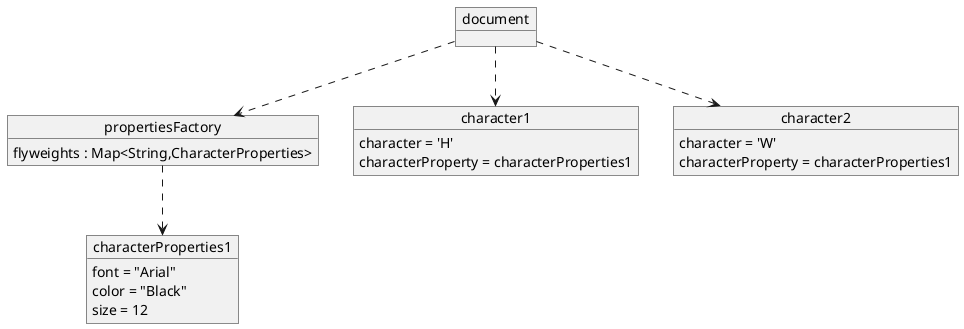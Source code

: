 @startuml
object document {
}

object propertiesFactory {
  flyweights : Map<String,CharacterProperties>
}

object characterProperties1 {
  font = "Arial"
  color = "Black"
  size = 12
}

object character1 {
  character = 'H'
  characterProperty = characterProperties1
}

object character2 {
  character = 'W'
  characterProperty = characterProperties1
}

document ..> character1
document ..> character2
document ..> propertiesFactory

propertiesFactory ..> characterProperties1
@enduml